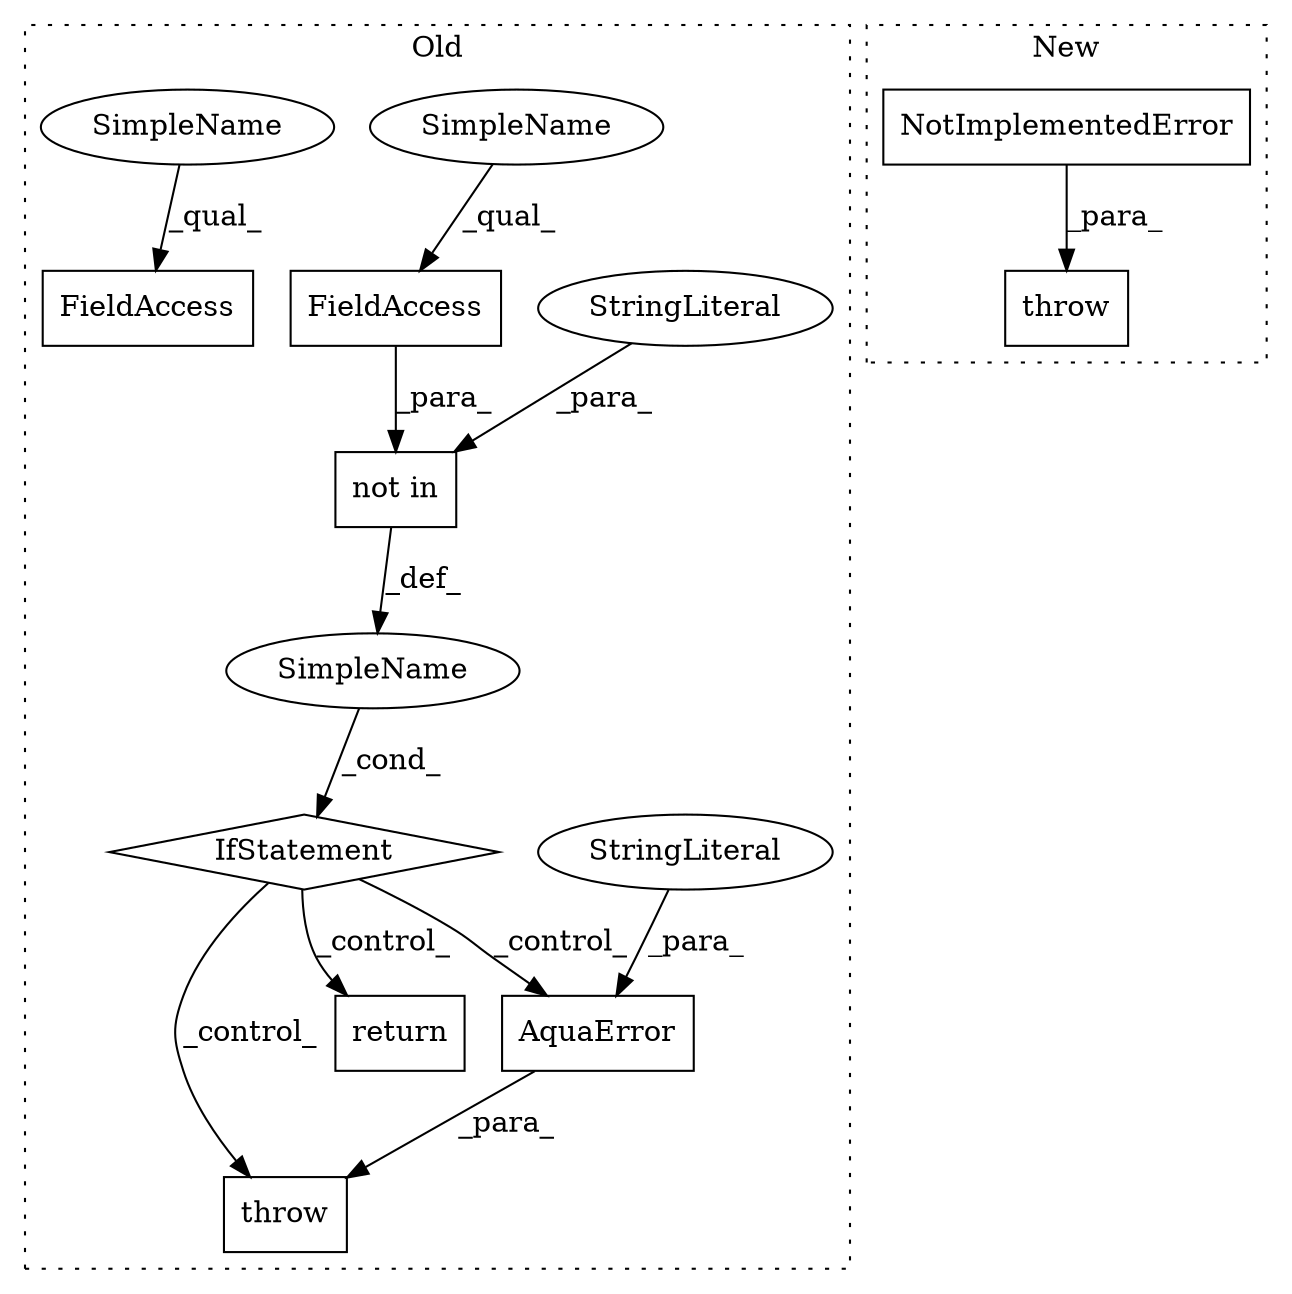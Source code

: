 digraph G {
subgraph cluster0 {
1 [label="AquaError" a="32" s="1036,1126" l="10,1" shape="box"];
3 [label="IfStatement" a="25" s="983,1020" l="8,2" shape="diamond"];
4 [label="SimpleName" a="42" s="" l="" shape="ellipse"];
5 [label="throw" a="53" s="1030" l="6" shape="box"];
6 [label="StringLiteral" a="45" s="1046" l="80" shape="ellipse"];
7 [label="return" a="41" s="1139" l="7" shape="box"];
9 [label="not in" a="108" s="991" l="29" shape="box"];
10 [label="StringLiteral" a="45" s="991" l="12" shape="ellipse"];
11 [label="FieldAccess" a="22" s="1011" l="9" shape="box"];
12 [label="FieldAccess" a="22" s="1179" l="9" shape="box"];
13 [label="SimpleName" a="42" s="1011" l="4" shape="ellipse"];
14 [label="SimpleName" a="42" s="1179" l="4" shape="ellipse"];
label = "Old";
style="dotted";
}
subgraph cluster1 {
2 [label="throw" a="53" s="677" l="6" shape="box"];
8 [label="NotImplementedError" a="32" s="683" l="21" shape="box"];
label = "New";
style="dotted";
}
1 -> 5 [label="_para_"];
3 -> 5 [label="_control_"];
3 -> 1 [label="_control_"];
3 -> 7 [label="_control_"];
4 -> 3 [label="_cond_"];
6 -> 1 [label="_para_"];
8 -> 2 [label="_para_"];
9 -> 4 [label="_def_"];
10 -> 9 [label="_para_"];
11 -> 9 [label="_para_"];
13 -> 11 [label="_qual_"];
14 -> 12 [label="_qual_"];
}